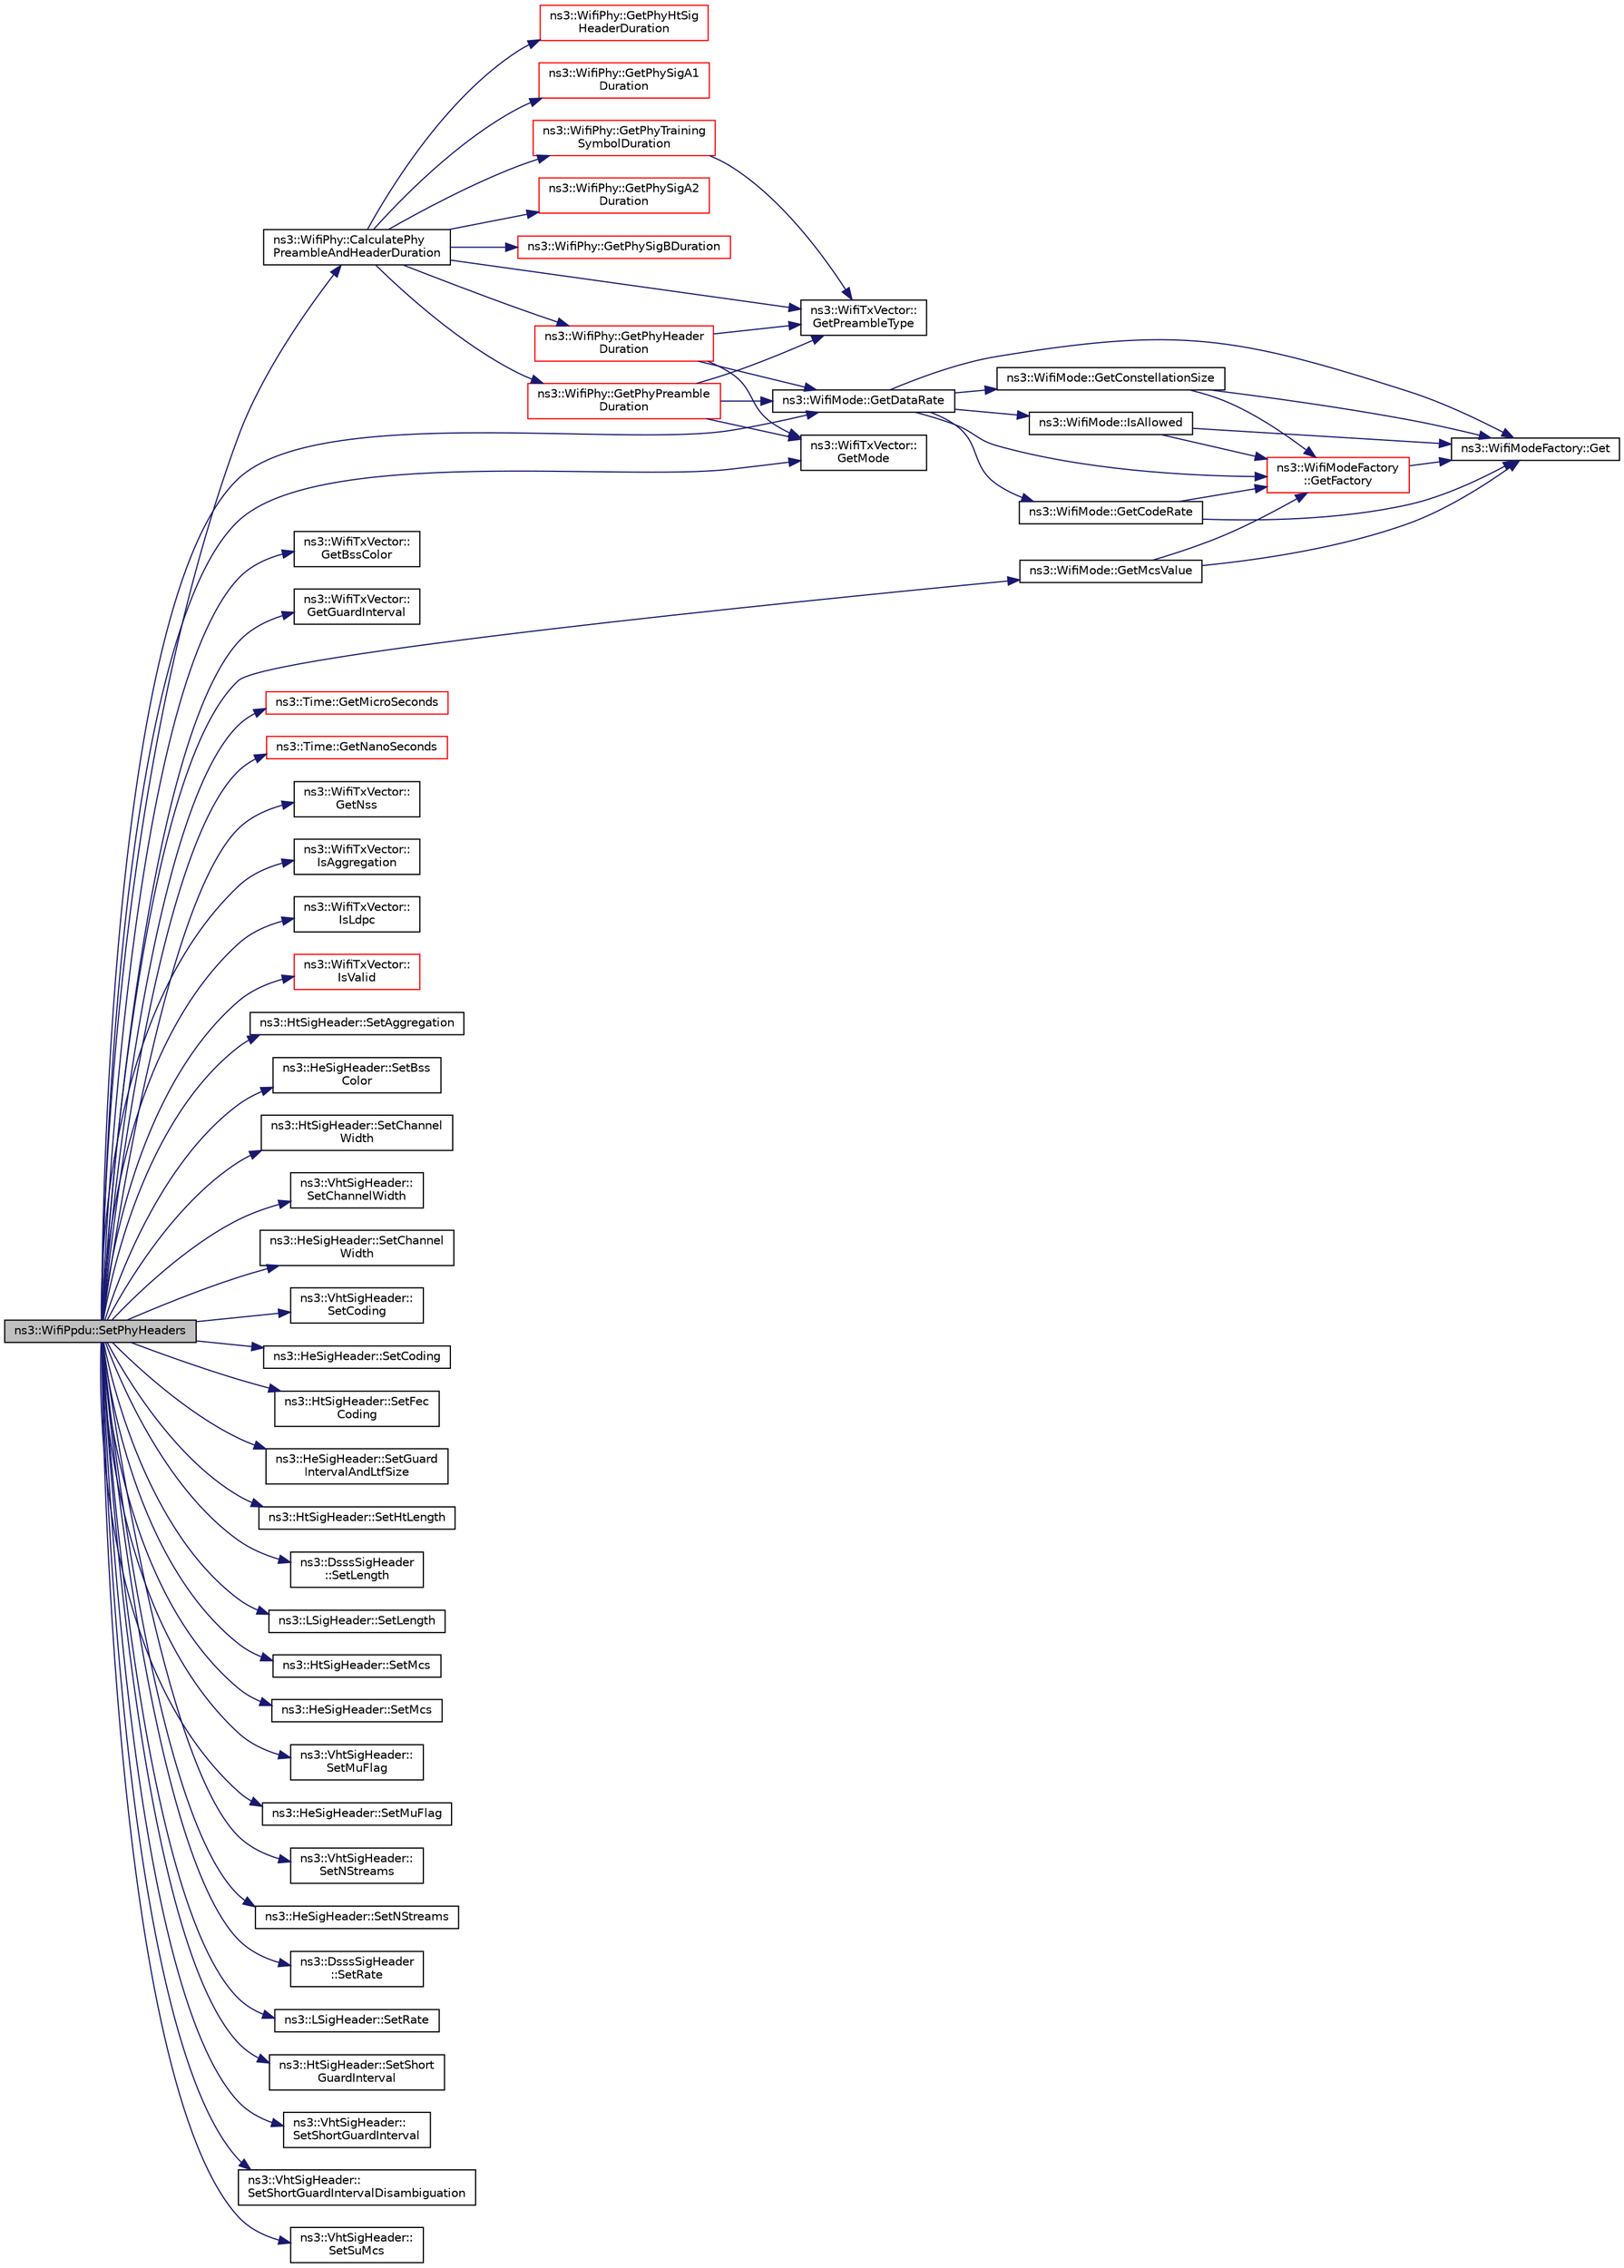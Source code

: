 digraph "ns3::WifiPpdu::SetPhyHeaders"
{
 // LATEX_PDF_SIZE
  edge [fontname="Helvetica",fontsize="10",labelfontname="Helvetica",labelfontsize="10"];
  node [fontname="Helvetica",fontsize="10",shape=record];
  rankdir="LR";
  Node1 [label="ns3::WifiPpdu::SetPhyHeaders",height=0.2,width=0.4,color="black", fillcolor="grey75", style="filled", fontcolor="black",tooltip="Fill in the PHY headers."];
  Node1 -> Node2 [color="midnightblue",fontsize="10",style="solid",fontname="Helvetica"];
  Node2 [label="ns3::WifiPhy::CalculatePhy\lPreambleAndHeaderDuration",height=0.2,width=0.4,color="black", fillcolor="white", style="filled",URL="$classns3_1_1_wifi_phy.html#a1793e6110ca3623131def396f487c11d",tooltip=" "];
  Node2 -> Node3 [color="midnightblue",fontsize="10",style="solid",fontname="Helvetica"];
  Node3 [label="ns3::WifiPhy::GetPhyHeader\lDuration",height=0.2,width=0.4,color="red", fillcolor="white", style="filled",URL="$classns3_1_1_wifi_phy.html#aa3d6056d67327dc5a757e5e49f68ab37",tooltip=" "];
  Node3 -> Node5 [color="midnightblue",fontsize="10",style="solid",fontname="Helvetica"];
  Node5 [label="ns3::WifiMode::GetDataRate",height=0.2,width=0.4,color="black", fillcolor="white", style="filled",URL="$classns3_1_1_wifi_mode.html#ad90f36e733ceaf8c5771cfbda437e14f",tooltip=" "];
  Node5 -> Node6 [color="midnightblue",fontsize="10",style="solid",fontname="Helvetica"];
  Node6 [label="ns3::WifiModeFactory::Get",height=0.2,width=0.4,color="black", fillcolor="white", style="filled",URL="$classns3_1_1_wifi_mode_factory.html#a3086868810ff4347e31c63027726f544",tooltip="Return a WifiModeItem at the given UID index."];
  Node5 -> Node7 [color="midnightblue",fontsize="10",style="solid",fontname="Helvetica"];
  Node7 [label="ns3::WifiMode::GetCodeRate",height=0.2,width=0.4,color="black", fillcolor="white", style="filled",URL="$classns3_1_1_wifi_mode.html#abbbea987249a16c776803ba6e2ca9973",tooltip=" "];
  Node7 -> Node6 [color="midnightblue",fontsize="10",style="solid",fontname="Helvetica"];
  Node7 -> Node8 [color="midnightblue",fontsize="10",style="solid",fontname="Helvetica"];
  Node8 [label="ns3::WifiModeFactory\l::GetFactory",height=0.2,width=0.4,color="red", fillcolor="white", style="filled",URL="$classns3_1_1_wifi_mode_factory.html#a9c6f695d733355dee8d74bd1709868fc",tooltip="Return a WifiModeFactory."];
  Node8 -> Node6 [color="midnightblue",fontsize="10",style="solid",fontname="Helvetica"];
  Node5 -> Node10 [color="midnightblue",fontsize="10",style="solid",fontname="Helvetica"];
  Node10 [label="ns3::WifiMode::GetConstellationSize",height=0.2,width=0.4,color="black", fillcolor="white", style="filled",URL="$classns3_1_1_wifi_mode.html#a1437871ae722c85d980a8af3ba522d39",tooltip=" "];
  Node10 -> Node6 [color="midnightblue",fontsize="10",style="solid",fontname="Helvetica"];
  Node10 -> Node8 [color="midnightblue",fontsize="10",style="solid",fontname="Helvetica"];
  Node5 -> Node8 [color="midnightblue",fontsize="10",style="solid",fontname="Helvetica"];
  Node5 -> Node11 [color="midnightblue",fontsize="10",style="solid",fontname="Helvetica"];
  Node11 [label="ns3::WifiMode::IsAllowed",height=0.2,width=0.4,color="black", fillcolor="white", style="filled",URL="$classns3_1_1_wifi_mode.html#ae92b3cca34abdd76211fe9fbf19a6c09",tooltip=" "];
  Node11 -> Node6 [color="midnightblue",fontsize="10",style="solid",fontname="Helvetica"];
  Node11 -> Node8 [color="midnightblue",fontsize="10",style="solid",fontname="Helvetica"];
  Node3 -> Node12 [color="midnightblue",fontsize="10",style="solid",fontname="Helvetica"];
  Node12 [label="ns3::WifiTxVector::\lGetMode",height=0.2,width=0.4,color="black", fillcolor="white", style="filled",URL="$classns3_1_1_wifi_tx_vector.html#a47d0b3ae3c7de8817626469f5fe1be6a",tooltip="If this TX vector is associated with an SU PPDU, return the selected payload transmission mode."];
  Node3 -> Node14 [color="midnightblue",fontsize="10",style="solid",fontname="Helvetica"];
  Node14 [label="ns3::WifiTxVector::\lGetPreambleType",height=0.2,width=0.4,color="black", fillcolor="white", style="filled",URL="$classns3_1_1_wifi_tx_vector.html#a7125591f923091b79fe4a607dfad22e4",tooltip=" "];
  Node2 -> Node25 [color="midnightblue",fontsize="10",style="solid",fontname="Helvetica"];
  Node25 [label="ns3::WifiPhy::GetPhyHtSig\lHeaderDuration",height=0.2,width=0.4,color="red", fillcolor="white", style="filled",URL="$classns3_1_1_wifi_phy.html#a89565e4a68b394ce2a3395e8eba5b01e",tooltip=" "];
  Node2 -> Node26 [color="midnightblue",fontsize="10",style="solid",fontname="Helvetica"];
  Node26 [label="ns3::WifiPhy::GetPhyPreamble\lDuration",height=0.2,width=0.4,color="red", fillcolor="white", style="filled",URL="$classns3_1_1_wifi_phy.html#a9e4f1e101f3b4fdfdad3f4c470a16a6f",tooltip=" "];
  Node26 -> Node5 [color="midnightblue",fontsize="10",style="solid",fontname="Helvetica"];
  Node26 -> Node12 [color="midnightblue",fontsize="10",style="solid",fontname="Helvetica"];
  Node26 -> Node14 [color="midnightblue",fontsize="10",style="solid",fontname="Helvetica"];
  Node2 -> Node27 [color="midnightblue",fontsize="10",style="solid",fontname="Helvetica"];
  Node27 [label="ns3::WifiPhy::GetPhySigA1\lDuration",height=0.2,width=0.4,color="red", fillcolor="white", style="filled",URL="$classns3_1_1_wifi_phy.html#a68851f6bd60179b42af9f1bc6037c94b",tooltip=" "];
  Node2 -> Node28 [color="midnightblue",fontsize="10",style="solid",fontname="Helvetica"];
  Node28 [label="ns3::WifiPhy::GetPhySigA2\lDuration",height=0.2,width=0.4,color="red", fillcolor="white", style="filled",URL="$classns3_1_1_wifi_phy.html#ab920270da0c8596bef71e36b3141eb9c",tooltip=" "];
  Node2 -> Node29 [color="midnightblue",fontsize="10",style="solid",fontname="Helvetica"];
  Node29 [label="ns3::WifiPhy::GetPhySigBDuration",height=0.2,width=0.4,color="red", fillcolor="white", style="filled",URL="$classns3_1_1_wifi_phy.html#a6530944dcf7e4f058a54fcf3a5ea3baf",tooltip=" "];
  Node2 -> Node30 [color="midnightblue",fontsize="10",style="solid",fontname="Helvetica"];
  Node30 [label="ns3::WifiPhy::GetPhyTraining\lSymbolDuration",height=0.2,width=0.4,color="red", fillcolor="white", style="filled",URL="$classns3_1_1_wifi_phy.html#ac07b1847196a6cf1bd1a24adf71e8486",tooltip=" "];
  Node30 -> Node14 [color="midnightblue",fontsize="10",style="solid",fontname="Helvetica"];
  Node2 -> Node14 [color="midnightblue",fontsize="10",style="solid",fontname="Helvetica"];
  Node1 -> Node33 [color="midnightblue",fontsize="10",style="solid",fontname="Helvetica"];
  Node33 [label="ns3::WifiTxVector::\lGetBssColor",height=0.2,width=0.4,color="black", fillcolor="white", style="filled",URL="$classns3_1_1_wifi_tx_vector.html#a00d436e991cca5705d007a687b37d96e",tooltip="Get the BSS color."];
  Node1 -> Node5 [color="midnightblue",fontsize="10",style="solid",fontname="Helvetica"];
  Node1 -> Node34 [color="midnightblue",fontsize="10",style="solid",fontname="Helvetica"];
  Node34 [label="ns3::WifiTxVector::\lGetGuardInterval",height=0.2,width=0.4,color="black", fillcolor="white", style="filled",URL="$classns3_1_1_wifi_tx_vector.html#aeffd754ff39a3df905eb6a9be3567010",tooltip=" "];
  Node1 -> Node35 [color="midnightblue",fontsize="10",style="solid",fontname="Helvetica"];
  Node35 [label="ns3::WifiMode::GetMcsValue",height=0.2,width=0.4,color="black", fillcolor="white", style="filled",URL="$classns3_1_1_wifi_mode.html#a4ba00941b5dbc4903ffecc1a0c841c6c",tooltip=" "];
  Node35 -> Node6 [color="midnightblue",fontsize="10",style="solid",fontname="Helvetica"];
  Node35 -> Node8 [color="midnightblue",fontsize="10",style="solid",fontname="Helvetica"];
  Node1 -> Node36 [color="midnightblue",fontsize="10",style="solid",fontname="Helvetica"];
  Node36 [label="ns3::Time::GetMicroSeconds",height=0.2,width=0.4,color="red", fillcolor="white", style="filled",URL="$classns3_1_1_time.html#a0b012c8e774fc7b96cad91a05c8e0122",tooltip="Get an approximation of the time stored in this instance in the indicated unit."];
  Node1 -> Node12 [color="midnightblue",fontsize="10",style="solid",fontname="Helvetica"];
  Node1 -> Node38 [color="midnightblue",fontsize="10",style="solid",fontname="Helvetica"];
  Node38 [label="ns3::Time::GetNanoSeconds",height=0.2,width=0.4,color="red", fillcolor="white", style="filled",URL="$classns3_1_1_time.html#aff67d7a8139243a066d5292595caa966",tooltip="Get an approximation of the time stored in this instance in the indicated unit."];
  Node1 -> Node39 [color="midnightblue",fontsize="10",style="solid",fontname="Helvetica"];
  Node39 [label="ns3::WifiTxVector::\lGetNss",height=0.2,width=0.4,color="black", fillcolor="white", style="filled",URL="$classns3_1_1_wifi_tx_vector.html#a9c779eec5b3a9236d131f57c501390fa",tooltip="If this TX vector is associated with an SU PPDU, return the number of spatial streams."];
  Node1 -> Node40 [color="midnightblue",fontsize="10",style="solid",fontname="Helvetica"];
  Node40 [label="ns3::WifiTxVector::\lIsAggregation",height=0.2,width=0.4,color="black", fillcolor="white", style="filled",URL="$classns3_1_1_wifi_tx_vector.html#aae65c13f3633fbf99f95084a49d4b39e",tooltip="Checks whether the PSDU contains A-MPDU."];
  Node1 -> Node41 [color="midnightblue",fontsize="10",style="solid",fontname="Helvetica"];
  Node41 [label="ns3::WifiTxVector::\lIsLdpc",height=0.2,width=0.4,color="black", fillcolor="white", style="filled",URL="$classns3_1_1_wifi_tx_vector.html#ad2a3a964a273e19510edafff88b027ec",tooltip="Check if LDPC FEC coding is used or not."];
  Node1 -> Node42 [color="midnightblue",fontsize="10",style="solid",fontname="Helvetica"];
  Node42 [label="ns3::WifiTxVector::\lIsValid",height=0.2,width=0.4,color="red", fillcolor="white", style="filled",URL="$classns3_1_1_wifi_tx_vector.html#a93cb4439b90c64b1baf4ff3c5246e3b2",tooltip="The standard disallows certain combinations of WifiMode, number of spatial streams,..."];
  Node1 -> Node45 [color="midnightblue",fontsize="10",style="solid",fontname="Helvetica"];
  Node45 [label="ns3::HtSigHeader::SetAggregation",height=0.2,width=0.4,color="black", fillcolor="white", style="filled",URL="$classns3_1_1_ht_sig_header.html#a4d9339f4712da32d6de1786e914b529f",tooltip="Fill the aggregation field of HT-SIG."];
  Node1 -> Node46 [color="midnightblue",fontsize="10",style="solid",fontname="Helvetica"];
  Node46 [label="ns3::HeSigHeader::SetBss\lColor",height=0.2,width=0.4,color="black", fillcolor="white", style="filled",URL="$classns3_1_1_he_sig_header.html#a1697c7e9e989a6b07344f850cd889dd2",tooltip="Fill the BSS Color field of HE-SIG-A1."];
  Node1 -> Node47 [color="midnightblue",fontsize="10",style="solid",fontname="Helvetica"];
  Node47 [label="ns3::HtSigHeader::SetChannel\lWidth",height=0.2,width=0.4,color="black", fillcolor="white", style="filled",URL="$classns3_1_1_ht_sig_header.html#a6b9d04e3ba22a9e5eafb666afa3e1e65",tooltip="Fill the channel width field of HT-SIG (in MHz)."];
  Node1 -> Node48 [color="midnightblue",fontsize="10",style="solid",fontname="Helvetica"];
  Node48 [label="ns3::VhtSigHeader::\lSetChannelWidth",height=0.2,width=0.4,color="black", fillcolor="white", style="filled",URL="$classns3_1_1_vht_sig_header.html#af74e8cdbba0dcc04813d0fae615ee341",tooltip="Fill the channel width field of VHT-SIG-A1 (in MHz)."];
  Node1 -> Node49 [color="midnightblue",fontsize="10",style="solid",fontname="Helvetica"];
  Node49 [label="ns3::HeSigHeader::SetChannel\lWidth",height=0.2,width=0.4,color="black", fillcolor="white", style="filled",URL="$classns3_1_1_he_sig_header.html#a04fc115e2b2878f80ea89233356ae9a2",tooltip="Fill the channel width field of HE-SIG-A1 (in MHz)."];
  Node1 -> Node50 [color="midnightblue",fontsize="10",style="solid",fontname="Helvetica"];
  Node50 [label="ns3::VhtSigHeader::\lSetCoding",height=0.2,width=0.4,color="black", fillcolor="white", style="filled",URL="$classns3_1_1_vht_sig_header.html#a9f101ed856f8fb1dae1debf6c3cff625",tooltip="Fill the coding field of VHT-SIG-A2."];
  Node1 -> Node51 [color="midnightblue",fontsize="10",style="solid",fontname="Helvetica"];
  Node51 [label="ns3::HeSigHeader::SetCoding",height=0.2,width=0.4,color="black", fillcolor="white", style="filled",URL="$classns3_1_1_he_sig_header.html#a2c62e09289c3b0d96240b6fde225033f",tooltip="Fill the coding field of HE-SIG-A2."];
  Node1 -> Node52 [color="midnightblue",fontsize="10",style="solid",fontname="Helvetica"];
  Node52 [label="ns3::HtSigHeader::SetFec\lCoding",height=0.2,width=0.4,color="black", fillcolor="white", style="filled",URL="$classns3_1_1_ht_sig_header.html#a4e4f399ea6d3e810eb28fe1f1b0fae51",tooltip="Fill the FEC coding field of HT-SIG."];
  Node1 -> Node53 [color="midnightblue",fontsize="10",style="solid",fontname="Helvetica"];
  Node53 [label="ns3::HeSigHeader::SetGuard\lIntervalAndLtfSize",height=0.2,width=0.4,color="black", fillcolor="white", style="filled",URL="$classns3_1_1_he_sig_header.html#ad22121fcdce9f39aae4b3855690d1665",tooltip="Fill the GI + LTF size field of HE-SIG-A1."];
  Node1 -> Node54 [color="midnightblue",fontsize="10",style="solid",fontname="Helvetica"];
  Node54 [label="ns3::HtSigHeader::SetHtLength",height=0.2,width=0.4,color="black", fillcolor="white", style="filled",URL="$classns3_1_1_ht_sig_header.html#afcf4a121b975c4f3790060d90c14a470",tooltip="Fill the HT length field of HT-SIG (in bytes)."];
  Node1 -> Node55 [color="midnightblue",fontsize="10",style="solid",fontname="Helvetica"];
  Node55 [label="ns3::DsssSigHeader\l::SetLength",height=0.2,width=0.4,color="black", fillcolor="white", style="filled",URL="$classns3_1_1_dsss_sig_header.html#ac9e6fbf663a12dbe0179a5d51c123b2a",tooltip="Fill the LENGTH field of L-SIG (in bytes)."];
  Node1 -> Node56 [color="midnightblue",fontsize="10",style="solid",fontname="Helvetica"];
  Node56 [label="ns3::LSigHeader::SetLength",height=0.2,width=0.4,color="black", fillcolor="white", style="filled",URL="$classns3_1_1_l_sig_header.html#a26ce4a125304c486d33780dbc0fc09df",tooltip="Fill the LENGTH field of L-SIG (in bytes)."];
  Node1 -> Node57 [color="midnightblue",fontsize="10",style="solid",fontname="Helvetica"];
  Node57 [label="ns3::HtSigHeader::SetMcs",height=0.2,width=0.4,color="black", fillcolor="white", style="filled",URL="$classns3_1_1_ht_sig_header.html#a09ba8ec9990b006fb7cd0c93f4984d53",tooltip="Fill the MCS field of HT-SIG."];
  Node1 -> Node58 [color="midnightblue",fontsize="10",style="solid",fontname="Helvetica"];
  Node58 [label="ns3::HeSigHeader::SetMcs",height=0.2,width=0.4,color="black", fillcolor="white", style="filled",URL="$classns3_1_1_he_sig_header.html#aa12d7745765bb2bfa4fa83d3dc99d388",tooltip="Fill the MCS field of HE-SIG-A1."];
  Node1 -> Node59 [color="midnightblue",fontsize="10",style="solid",fontname="Helvetica"];
  Node59 [label="ns3::VhtSigHeader::\lSetMuFlag",height=0.2,width=0.4,color="black", fillcolor="white", style="filled",URL="$classns3_1_1_vht_sig_header.html#a96ea2d5c10095e3f58186ec951af9396",tooltip="Set the Multi-User (MU) flag."];
  Node1 -> Node60 [color="midnightblue",fontsize="10",style="solid",fontname="Helvetica"];
  Node60 [label="ns3::HeSigHeader::SetMuFlag",height=0.2,width=0.4,color="black", fillcolor="white", style="filled",URL="$classns3_1_1_he_sig_header.html#ad7a74f25297a2a1c9ee607b881b2440e",tooltip="Set the Multi-User (MU) flag."];
  Node1 -> Node61 [color="midnightblue",fontsize="10",style="solid",fontname="Helvetica"];
  Node61 [label="ns3::VhtSigHeader::\lSetNStreams",height=0.2,width=0.4,color="black", fillcolor="white", style="filled",URL="$classns3_1_1_vht_sig_header.html#ad9d26c57a48a0f037e9c6d6b979e7d52",tooltip="Fill the number of streams field of VHT-SIG-A1."];
  Node1 -> Node62 [color="midnightblue",fontsize="10",style="solid",fontname="Helvetica"];
  Node62 [label="ns3::HeSigHeader::SetNStreams",height=0.2,width=0.4,color="black", fillcolor="white", style="filled",URL="$classns3_1_1_he_sig_header.html#aa3c355da404432896f36d71e86d46fd0",tooltip="Fill the number of streams field of HE-SIG-A1."];
  Node1 -> Node63 [color="midnightblue",fontsize="10",style="solid",fontname="Helvetica"];
  Node63 [label="ns3::DsssSigHeader\l::SetRate",height=0.2,width=0.4,color="black", fillcolor="white", style="filled",URL="$classns3_1_1_dsss_sig_header.html#a381595fa80b7f9dd57020ea286f4c7fe",tooltip="Fill the RATE field of L-SIG (in bit/s)."];
  Node1 -> Node64 [color="midnightblue",fontsize="10",style="solid",fontname="Helvetica"];
  Node64 [label="ns3::LSigHeader::SetRate",height=0.2,width=0.4,color="black", fillcolor="white", style="filled",URL="$classns3_1_1_l_sig_header.html#a0720fac04fa41f0354980a4d2917c6c3",tooltip="Fill the RATE field of L-SIG (in bit/s)."];
  Node1 -> Node65 [color="midnightblue",fontsize="10",style="solid",fontname="Helvetica"];
  Node65 [label="ns3::HtSigHeader::SetShort\lGuardInterval",height=0.2,width=0.4,color="black", fillcolor="white", style="filled",URL="$classns3_1_1_ht_sig_header.html#a05b75953cc2a0302d6cda3029ebd4cf6",tooltip="Fill the short guard interval field of HT-SIG."];
  Node1 -> Node66 [color="midnightblue",fontsize="10",style="solid",fontname="Helvetica"];
  Node66 [label="ns3::VhtSigHeader::\lSetShortGuardInterval",height=0.2,width=0.4,color="black", fillcolor="white", style="filled",URL="$classns3_1_1_vht_sig_header.html#a669d57174c2c8f4795cb5b8fb0b37e3b",tooltip="Fill the short guard interval field of VHT-SIG-A2."];
  Node1 -> Node67 [color="midnightblue",fontsize="10",style="solid",fontname="Helvetica"];
  Node67 [label="ns3::VhtSigHeader::\lSetShortGuardIntervalDisambiguation",height=0.2,width=0.4,color="black", fillcolor="white", style="filled",URL="$classns3_1_1_vht_sig_header.html#ad5b31f7b92d30026d88715da88ef13f1",tooltip="Fill the short GI NSYM disambiguation field of VHT-SIG-A2."];
  Node1 -> Node68 [color="midnightblue",fontsize="10",style="solid",fontname="Helvetica"];
  Node68 [label="ns3::VhtSigHeader::\lSetSuMcs",height=0.2,width=0.4,color="black", fillcolor="white", style="filled",URL="$classns3_1_1_vht_sig_header.html#afbfb921b7be408e9acad694d9431f4b6",tooltip="Fill the SU VHT MCS field of VHT-SIG-A2."];
}
